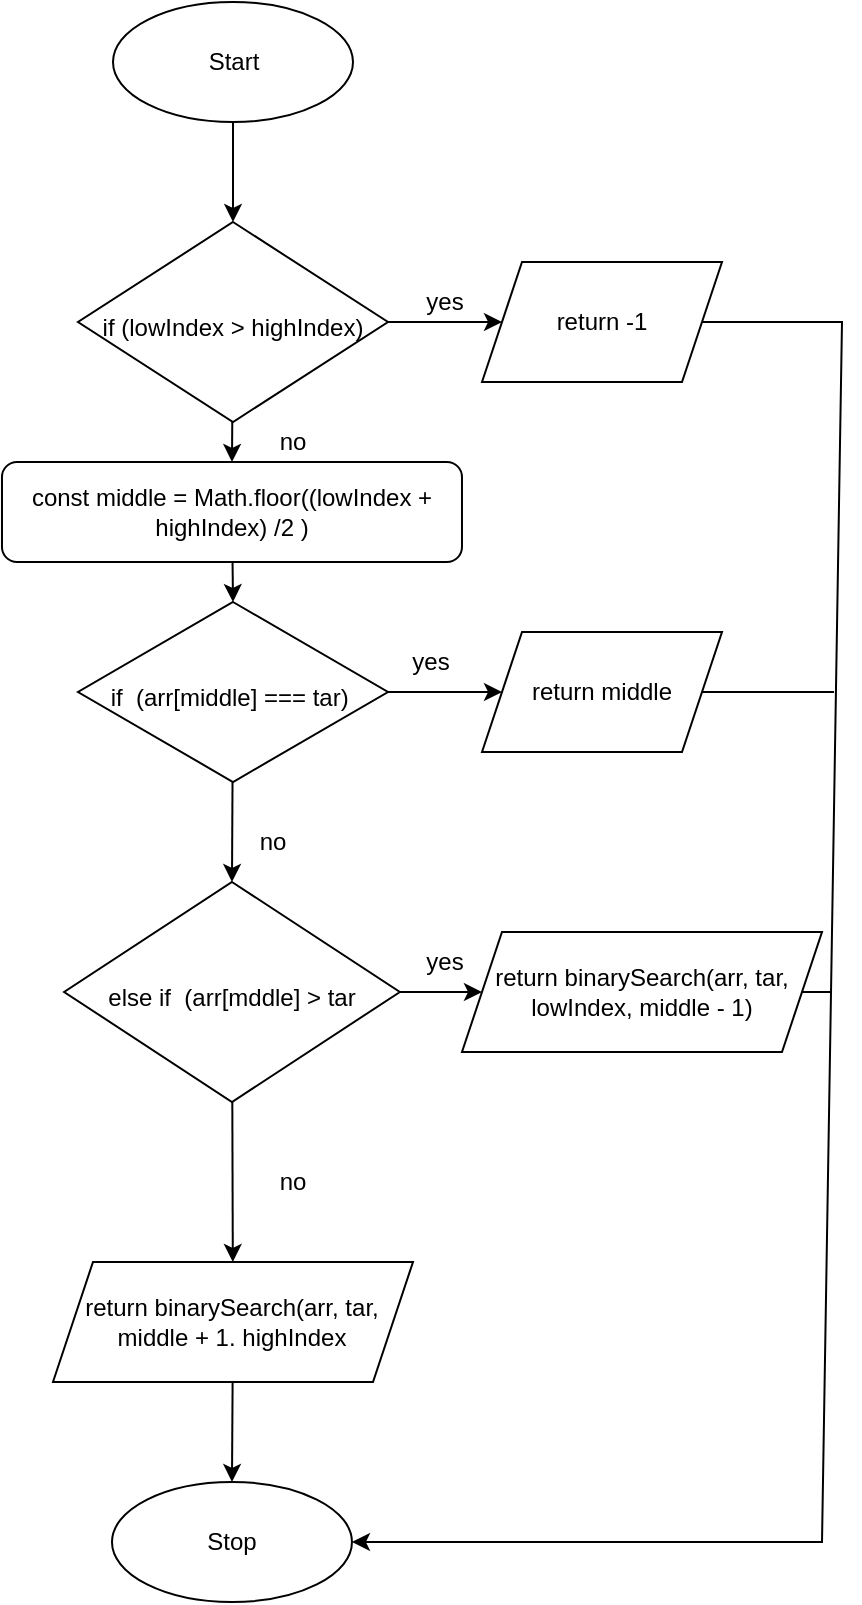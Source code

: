 <mxfile>
    <diagram id="OzLbH51Ta9N1xDPt595H" name="Page-1">
        <mxGraphModel dx="1086" dy="700" grid="1" gridSize="10" guides="1" tooltips="1" connect="1" arrows="1" fold="1" page="1" pageScale="1" pageWidth="827" pageHeight="1169" math="0" shadow="0">
            <root>
                <mxCell id="0"/>
                <mxCell id="1" parent="0"/>
                <mxCell id="2" style="edgeStyle=none;html=1;entryX=0.5;entryY=0;entryDx=0;entryDy=0;" edge="1" parent="1" source="3" target="7">
                    <mxGeometry relative="1" as="geometry"/>
                </mxCell>
                <mxCell id="3" value="Start" style="ellipse;whiteSpace=wrap;html=1;" vertex="1" parent="1">
                    <mxGeometry x="515.5" y="320" width="120" height="60" as="geometry"/>
                </mxCell>
                <mxCell id="4" value="Stop" style="ellipse;whiteSpace=wrap;html=1;" vertex="1" parent="1">
                    <mxGeometry x="514.99" y="1060" width="120" height="60" as="geometry"/>
                </mxCell>
                <mxCell id="5" style="edgeStyle=none;html=1;entryX=0;entryY=0.5;entryDx=0;entryDy=0;" edge="1" parent="1" source="7" target="21">
                    <mxGeometry relative="1" as="geometry"/>
                </mxCell>
                <mxCell id="6" style="edgeStyle=none;html=1;entryX=0.5;entryY=0;entryDx=0;entryDy=0;" edge="1" parent="1" source="7" target="23">
                    <mxGeometry relative="1" as="geometry"/>
                </mxCell>
                <mxCell id="7" value="&lt;font style=&quot;font-size: 12px&quot;&gt;if (lowIndex &amp;gt; highIndex)&lt;/font&gt;" style="rhombus;whiteSpace=wrap;html=1;fontSize=22;" vertex="1" parent="1">
                    <mxGeometry x="498" y="430" width="155" height="100" as="geometry"/>
                </mxCell>
                <mxCell id="8" value="no" style="text;html=1;align=center;verticalAlign=middle;resizable=0;points=[];autosize=1;strokeColor=none;fillColor=none;fontSize=12;" vertex="1" parent="1">
                    <mxGeometry x="590" y="530" width="30" height="20" as="geometry"/>
                </mxCell>
                <mxCell id="9" value="yes" style="text;html=1;align=center;verticalAlign=middle;resizable=0;points=[];autosize=1;strokeColor=none;fillColor=none;fontSize=12;" vertex="1" parent="1">
                    <mxGeometry x="665.5" y="460" width="30" height="20" as="geometry"/>
                </mxCell>
                <mxCell id="10" style="edgeStyle=none;html=1;entryX=0.5;entryY=0;entryDx=0;entryDy=0;" edge="1" parent="1" source="12" target="15">
                    <mxGeometry relative="1" as="geometry"/>
                </mxCell>
                <mxCell id="11" style="edgeStyle=none;html=1;entryX=0;entryY=0.5;entryDx=0;entryDy=0;" edge="1" parent="1" source="12" target="25">
                    <mxGeometry relative="1" as="geometry"/>
                </mxCell>
                <mxCell id="12" value="&lt;font style=&quot;font-size: 12px&quot;&gt;if&amp;nbsp; (arr[middle] === tar)&amp;nbsp;&lt;/font&gt;" style="rhombus;whiteSpace=wrap;html=1;fontSize=22;" vertex="1" parent="1">
                    <mxGeometry x="498" y="620" width="155" height="90" as="geometry"/>
                </mxCell>
                <mxCell id="13" style="edgeStyle=none;html=1;entryX=0;entryY=0.5;entryDx=0;entryDy=0;" edge="1" parent="1" source="15" target="27">
                    <mxGeometry relative="1" as="geometry"/>
                </mxCell>
                <mxCell id="14" value="" style="edgeStyle=none;html=1;" edge="1" parent="1" source="15" target="29">
                    <mxGeometry relative="1" as="geometry"/>
                </mxCell>
                <mxCell id="15" value="&lt;font style=&quot;font-size: 12px&quot;&gt;else if&amp;nbsp; (arr[mddle] &amp;gt; tar&lt;/font&gt;" style="rhombus;whiteSpace=wrap;html=1;fontSize=22;" vertex="1" parent="1">
                    <mxGeometry x="491.06" y="760" width="167.87" height="110" as="geometry"/>
                </mxCell>
                <mxCell id="16" value="no" style="text;html=1;align=center;verticalAlign=middle;resizable=0;points=[];autosize=1;strokeColor=none;fillColor=none;fontSize=12;" vertex="1" parent="1">
                    <mxGeometry x="580" y="730" width="30" height="20" as="geometry"/>
                </mxCell>
                <mxCell id="17" value="no" style="text;html=1;align=center;verticalAlign=middle;resizable=0;points=[];autosize=1;strokeColor=none;fillColor=none;fontSize=12;" vertex="1" parent="1">
                    <mxGeometry x="590" y="900" width="30" height="20" as="geometry"/>
                </mxCell>
                <mxCell id="18" value="yes" style="text;html=1;align=center;verticalAlign=middle;resizable=0;points=[];autosize=1;strokeColor=none;fillColor=none;fontSize=12;" vertex="1" parent="1">
                    <mxGeometry x="658.93" y="640" width="30" height="20" as="geometry"/>
                </mxCell>
                <mxCell id="19" value="yes" style="text;html=1;align=center;verticalAlign=middle;resizable=0;points=[];autosize=1;strokeColor=none;fillColor=none;fontSize=12;" vertex="1" parent="1">
                    <mxGeometry x="665.5" y="790" width="30" height="20" as="geometry"/>
                </mxCell>
                <mxCell id="20" style="edgeStyle=none;html=1;entryX=1;entryY=0.5;entryDx=0;entryDy=0;rounded=0;" edge="1" parent="1" source="21" target="4">
                    <mxGeometry relative="1" as="geometry">
                        <Array as="points">
                            <mxPoint x="880" y="480"/>
                            <mxPoint x="870" y="1090"/>
                        </Array>
                    </mxGeometry>
                </mxCell>
                <mxCell id="21" value="return -1" style="shape=parallelogram;perimeter=parallelogramPerimeter;whiteSpace=wrap;html=1;fixedSize=1;" vertex="1" parent="1">
                    <mxGeometry x="700" y="450" width="120" height="60" as="geometry"/>
                </mxCell>
                <mxCell id="22" style="edgeStyle=none;html=1;entryX=0.5;entryY=0;entryDx=0;entryDy=0;" edge="1" parent="1" source="23" target="12">
                    <mxGeometry relative="1" as="geometry"/>
                </mxCell>
                <mxCell id="23" value="const middle = Math.floor((lowIndex + highIndex) /2 )" style="rounded=1;whiteSpace=wrap;html=1;" vertex="1" parent="1">
                    <mxGeometry x="459.99" y="550" width="230" height="50" as="geometry"/>
                </mxCell>
                <mxCell id="24" style="edgeStyle=none;rounded=0;html=1;endArrow=none;endFill=0;" edge="1" parent="1" source="25">
                    <mxGeometry relative="1" as="geometry">
                        <mxPoint x="876" y="665" as="targetPoint"/>
                    </mxGeometry>
                </mxCell>
                <mxCell id="25" value="return middle" style="shape=parallelogram;perimeter=parallelogramPerimeter;whiteSpace=wrap;html=1;fixedSize=1;" vertex="1" parent="1">
                    <mxGeometry x="700" y="635" width="120" height="60" as="geometry"/>
                </mxCell>
                <mxCell id="26" style="edgeStyle=none;rounded=0;html=1;endArrow=none;endFill=0;" edge="1" parent="1" source="27">
                    <mxGeometry relative="1" as="geometry">
                        <mxPoint x="874" y="815" as="targetPoint"/>
                    </mxGeometry>
                </mxCell>
                <mxCell id="27" value="return binarySearch(arr, tar, lowIndex, middle - 1)" style="shape=parallelogram;perimeter=parallelogramPerimeter;whiteSpace=wrap;html=1;fixedSize=1;" vertex="1" parent="1">
                    <mxGeometry x="689.99" y="785" width="180.01" height="60" as="geometry"/>
                </mxCell>
                <mxCell id="28" style="edgeStyle=none;html=1;entryX=0.5;entryY=0;entryDx=0;entryDy=0;" edge="1" parent="1" source="29" target="4">
                    <mxGeometry relative="1" as="geometry"/>
                </mxCell>
                <mxCell id="29" value="return binarySearch(arr, tar, middle + 1. highIndex" style="shape=parallelogram;perimeter=parallelogramPerimeter;whiteSpace=wrap;html=1;fixedSize=1;" vertex="1" parent="1">
                    <mxGeometry x="485.49" y="950" width="180.01" height="60" as="geometry"/>
                </mxCell>
            </root>
        </mxGraphModel>
    </diagram>
</mxfile>